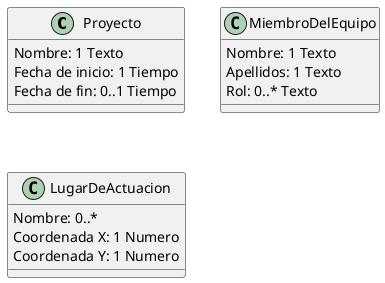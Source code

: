 @startuml ejercicio7

Class Proyecto{
    Nombre: 1 Texto
    Fecha de inicio: 1 Tiempo
    Fecha de fin: 0..1 Tiempo
}

Class MiembroDelEquipo{
    Nombre: 1 Texto
    Apellidos: 1 Texto
    Rol: 0..* Texto
}

Class LugarDeActuacion{
    Nombre: 0..*
    Coordenada X: 1 Numero
    Coordenada Y: 1 Numero
}

@enduml
